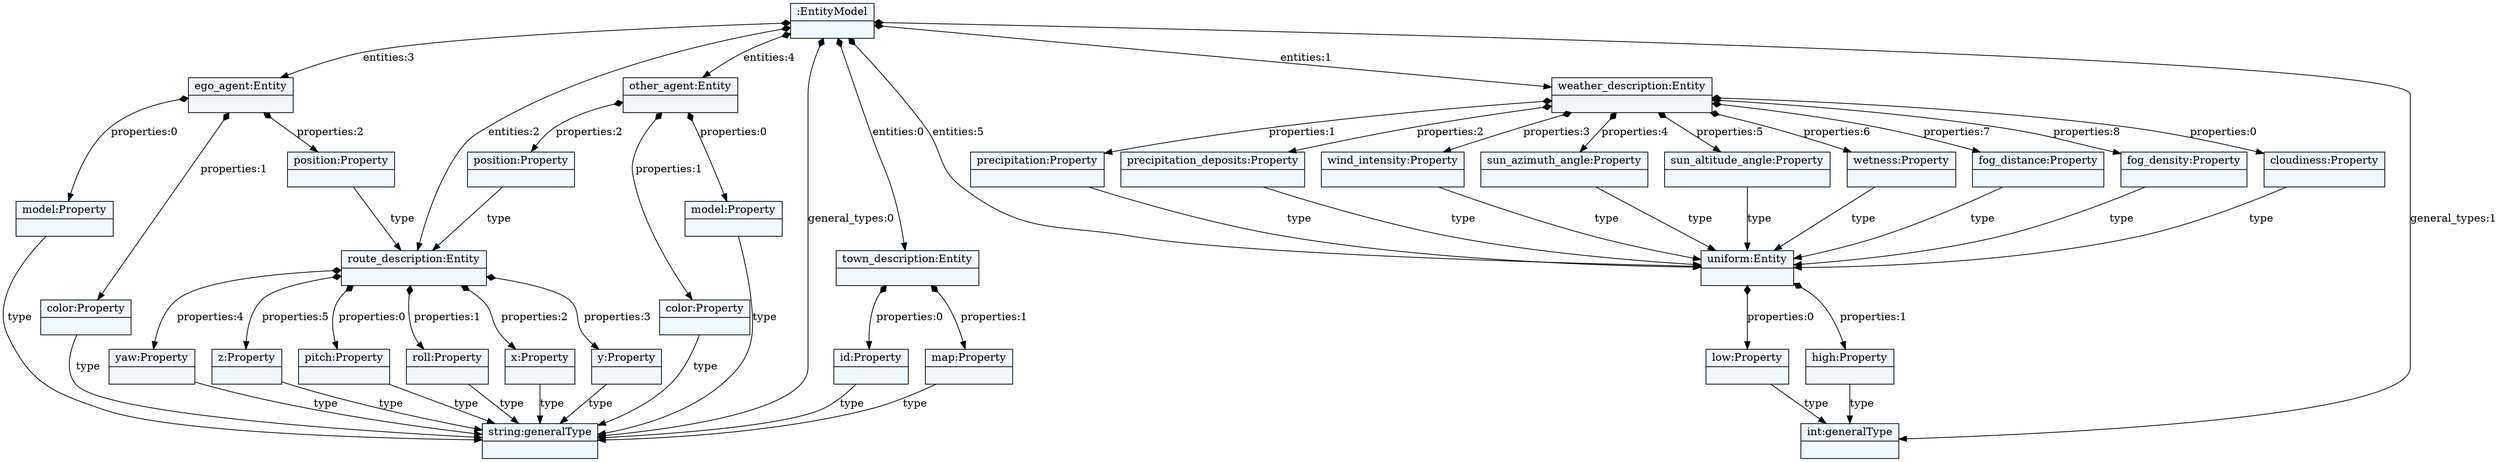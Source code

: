 
    digraph textX {
    fontname = "Bitstream Vera Sans"
    fontsize = 8
    node[
        shape=record,
        style=filled,
        fillcolor=aliceblue
    ]
    nodesep = 0.3
    edge[dir=black,arrowtail=empty]


140429635860912 -> 140429635860744 [label="general_types:0" arrowtail=diamond dir=both]
140429635860744[label="{string:generalType|}"]
140429635860912 -> 140429635936720 [label="general_types:1" arrowtail=diamond dir=both]
140429635936720[label="{int:generalType|}"]
140429635860912 -> 140429635936328 [label="entities:0" arrowtail=diamond dir=both]
140429635936328 -> 140429635936832 [label="properties:0" arrowtail=diamond dir=both]
140429635936832 -> 140429635860744 [label="type" ]
140429635936832[label="{id:Property|}"]
140429635936328 -> 140429635938680 [label="properties:1" arrowtail=diamond dir=both]
140429635938680 -> 140429635860744 [label="type" ]
140429635938680[label="{map:Property|}"]
140429635936328[label="{town_description:Entity|}"]
140429635860912 -> 140429635938568 [label="entities:1" arrowtail=diamond dir=both]
140429635938568 -> 140429635938736 [label="properties:0" arrowtail=diamond dir=both]
140429635938736 -> 140429635989856 [label="type" ]
140429635989856 -> 140429635990528 [label="properties:0" arrowtail=diamond dir=both]
140429635990528 -> 140429635936720 [label="type" ]
140429635990528[label="{low:Property|}"]
140429635989856 -> 140429635990752 [label="properties:1" arrowtail=diamond dir=both]
140429635990752 -> 140429635936720 [label="type" ]
140429635990752[label="{high:Property|}"]
140429635989856[label="{uniform:Entity|}"]
140429635938736[label="{cloudiness:Property|}"]
140429635938568 -> 140429635938960 [label="properties:1" arrowtail=diamond dir=both]
140429635938960 -> 140429635989856 [label="type" ]
140429635938960[label="{precipitation:Property|}"]
140429635938568 -> 140429635939016 [label="properties:2" arrowtail=diamond dir=both]
140429635939016 -> 140429635989856 [label="type" ]
140429635939016[label="{precipitation_deposits:Property|}"]
140429635938568 -> 140429635939128 [label="properties:3" arrowtail=diamond dir=both]
140429635939128 -> 140429635989856 [label="type" ]
140429635939128[label="{wind_intensity:Property|}"]
140429635938568 -> 140429635939240 [label="properties:4" arrowtail=diamond dir=both]
140429635939240 -> 140429635989856 [label="type" ]
140429635939240[label="{sun_azimuth_angle:Property|}"]
140429635938568 -> 140429635939352 [label="properties:5" arrowtail=diamond dir=both]
140429635939352 -> 140429635989856 [label="type" ]
140429635939352[label="{sun_altitude_angle:Property|}"]
140429635938568 -> 140429635939464 [label="properties:6" arrowtail=diamond dir=both]
140429635939464 -> 140429635989856 [label="type" ]
140429635939464[label="{wetness:Property|}"]
140429635938568 -> 140429635939576 [label="properties:7" arrowtail=diamond dir=both]
140429635939576 -> 140429635989856 [label="type" ]
140429635939576[label="{fog_distance:Property|}"]
140429635938568 -> 140429635939688 [label="properties:8" arrowtail=diamond dir=both]
140429635939688 -> 140429635989856 [label="type" ]
140429635939688[label="{fog_density:Property|}"]
140429635938568[label="{weather_description:Entity|}"]
140429635860912 -> 140429635938624 [label="entities:2" arrowtail=diamond dir=both]
140429635938624 -> 140429635939800 [label="properties:0" arrowtail=diamond dir=both]
140429635939800 -> 140429635860744 [label="type" ]
140429635939800[label="{pitch:Property|}"]
140429635938624 -> 140429635940024 [label="properties:1" arrowtail=diamond dir=both]
140429635940024 -> 140429635860744 [label="type" ]
140429635940024[label="{roll:Property|}"]
140429635938624 -> 140429635940080 [label="properties:2" arrowtail=diamond dir=both]
140429635940080 -> 140429635860744 [label="type" ]
140429635940080[label="{x:Property|}"]
140429635938624 -> 140429635940192 [label="properties:3" arrowtail=diamond dir=both]
140429635940192 -> 140429635860744 [label="type" ]
140429635940192[label="{y:Property|}"]
140429635938624 -> 140429635989576 [label="properties:4" arrowtail=diamond dir=both]
140429635989576 -> 140429635860744 [label="type" ]
140429635989576[label="{yaw:Property|}"]
140429635938624 -> 140429635989632 [label="properties:5" arrowtail=diamond dir=both]
140429635989632 -> 140429635860744 [label="type" ]
140429635989632[label="{z:Property|}"]
140429635938624[label="{route_description:Entity|}"]
140429635860912 -> 140429635938848 [label="entities:3" arrowtail=diamond dir=both]
140429635938848 -> 140429635989744 [label="properties:0" arrowtail=diamond dir=both]
140429635989744 -> 140429635860744 [label="type" ]
140429635989744[label="{model:Property|}"]
140429635938848 -> 140429635989968 [label="properties:1" arrowtail=diamond dir=both]
140429635989968 -> 140429635860744 [label="type" ]
140429635989968[label="{color:Property|}"]
140429635938848 -> 140429635990024 [label="properties:2" arrowtail=diamond dir=both]
140429635990024 -> 140429635938624 [label="type" ]
140429635990024[label="{position:Property|}"]
140429635938848[label="{ego_agent:Entity|}"]
140429635860912 -> 140429635939912 [label="entities:4" arrowtail=diamond dir=both]
140429635939912 -> 140429635990136 [label="properties:0" arrowtail=diamond dir=both]
140429635990136 -> 140429635860744 [label="type" ]
140429635990136[label="{model:Property|}"]
140429635939912 -> 140429635990360 [label="properties:1" arrowtail=diamond dir=both]
140429635990360 -> 140429635860744 [label="type" ]
140429635990360[label="{color:Property|}"]
140429635939912 -> 140429635990416 [label="properties:2" arrowtail=diamond dir=both]
140429635990416 -> 140429635938624 [label="type" ]
140429635990416[label="{position:Property|}"]
140429635939912[label="{other_agent:Entity|}"]
140429635860912 -> 140429635989856 [label="entities:5" arrowtail=diamond dir=both]
140429635860912[label="{:EntityModel|}"]

}
